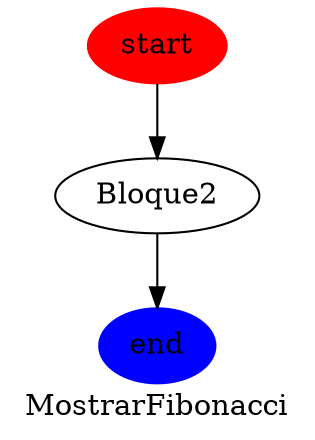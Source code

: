 digraph {

		label = "MostrarFibonacci";
Bloque2-> end;

	start -> Bloque2;
	start [style=filled, color=red];
	end [style=filled, color=blue];

}